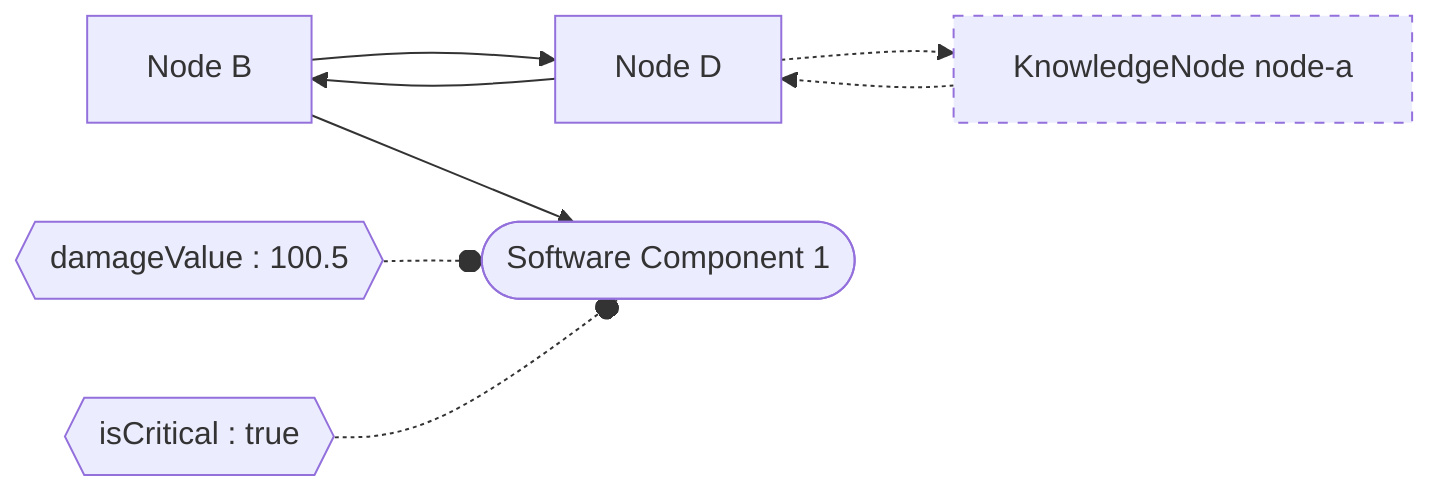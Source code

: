 %% node-b
flowchart LR
	node-b[Node B]
	node-d[Node D]
	node-a[KnowledgeNode node-a]
	style node-a stroke-dasharray: 5 5

	node-b --> node-d
	node-d --> node-b
	node-d -.-> node-a
	node-a -.-> node-d

	software-1([Software Component 1])
	node-b --> software-1

	809bfbd3{{damageValue : 100.5}}
	809bfbd3 -.-o software-1
	9a3d3038{{isCritical : true}}
	9a3d3038 -.-o software-1